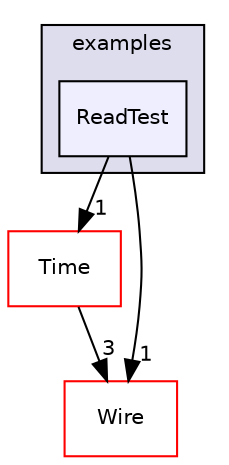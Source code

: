 digraph "Arduino/Libraries/DS1307RTC-master/examples/ReadTest" {
  compound=true
  node [ fontsize="10", fontname="Helvetica"];
  edge [ labelfontsize="10", labelfontname="Helvetica"];
  subgraph clusterdir_e95f064c6eed525f278aafa3ed6acaa1 {
    graph [ bgcolor="#ddddee", pencolor="black", label="examples" fontname="Helvetica", fontsize="10", URL="dir_e95f064c6eed525f278aafa3ed6acaa1.html"]
  dir_78536af63568b355c7004c59fe49fbd8 [shape=box, label="ReadTest", style="filled", fillcolor="#eeeeff", pencolor="black", URL="dir_78536af63568b355c7004c59fe49fbd8.html"];
  }
  dir_2f8f338250f1215b01dec7a05db5d606 [shape=box label="Time" fillcolor="white" style="filled" color="red" URL="dir_2f8f338250f1215b01dec7a05db5d606.html"];
  dir_1b0f1419218e07baff219bd9e7452645 [shape=box label="Wire" fillcolor="white" style="filled" color="red" URL="dir_1b0f1419218e07baff219bd9e7452645.html"];
  dir_2f8f338250f1215b01dec7a05db5d606->dir_1b0f1419218e07baff219bd9e7452645 [headlabel="3", labeldistance=1.5 headhref="dir_000031_000043.html"];
  dir_78536af63568b355c7004c59fe49fbd8->dir_2f8f338250f1215b01dec7a05db5d606 [headlabel="1", labeldistance=1.5 headhref="dir_000005_000031.html"];
  dir_78536af63568b355c7004c59fe49fbd8->dir_1b0f1419218e07baff219bd9e7452645 [headlabel="1", labeldistance=1.5 headhref="dir_000005_000043.html"];
}
